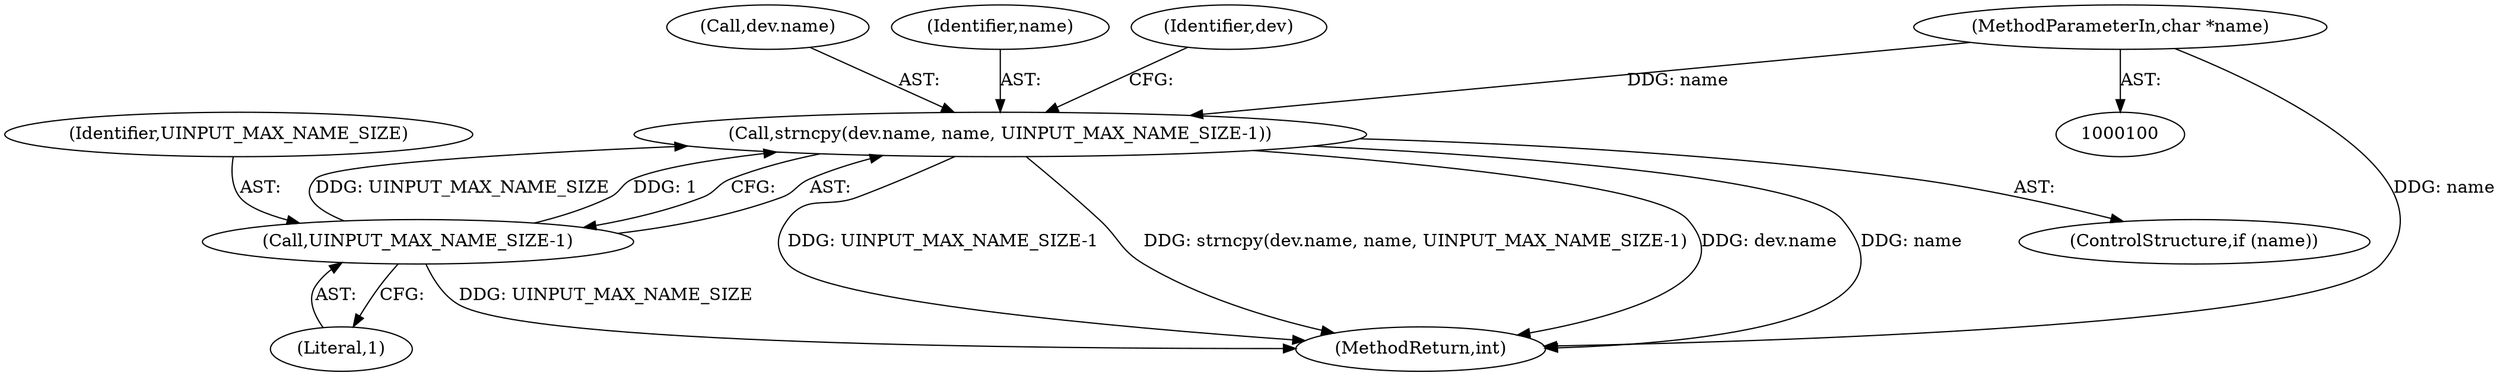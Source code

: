digraph "0_Android_472271b153c5dc53c28beac55480a8d8434b2d5c_29@API" {
"1000152" [label="(Call,strncpy(dev.name, name, UINPUT_MAX_NAME_SIZE-1))"];
"1000101" [label="(MethodParameterIn,char *name)"];
"1000157" [label="(Call,UINPUT_MAX_NAME_SIZE-1)"];
"1000158" [label="(Identifier,UINPUT_MAX_NAME_SIZE)"];
"1000153" [label="(Call,dev.name)"];
"1000150" [label="(ControlStructure,if (name))"];
"1000152" [label="(Call,strncpy(dev.name, name, UINPUT_MAX_NAME_SIZE-1))"];
"1000156" [label="(Identifier,name)"];
"1000101" [label="(MethodParameterIn,char *name)"];
"1000163" [label="(Identifier,dev)"];
"1000157" [label="(Call,UINPUT_MAX_NAME_SIZE-1)"];
"1000159" [label="(Literal,1)"];
"1000263" [label="(MethodReturn,int)"];
"1000152" -> "1000150"  [label="AST: "];
"1000152" -> "1000157"  [label="CFG: "];
"1000153" -> "1000152"  [label="AST: "];
"1000156" -> "1000152"  [label="AST: "];
"1000157" -> "1000152"  [label="AST: "];
"1000163" -> "1000152"  [label="CFG: "];
"1000152" -> "1000263"  [label="DDG: UINPUT_MAX_NAME_SIZE-1"];
"1000152" -> "1000263"  [label="DDG: strncpy(dev.name, name, UINPUT_MAX_NAME_SIZE-1)"];
"1000152" -> "1000263"  [label="DDG: dev.name"];
"1000152" -> "1000263"  [label="DDG: name"];
"1000101" -> "1000152"  [label="DDG: name"];
"1000157" -> "1000152"  [label="DDG: UINPUT_MAX_NAME_SIZE"];
"1000157" -> "1000152"  [label="DDG: 1"];
"1000101" -> "1000100"  [label="AST: "];
"1000101" -> "1000263"  [label="DDG: name"];
"1000157" -> "1000159"  [label="CFG: "];
"1000158" -> "1000157"  [label="AST: "];
"1000159" -> "1000157"  [label="AST: "];
"1000157" -> "1000263"  [label="DDG: UINPUT_MAX_NAME_SIZE"];
}
